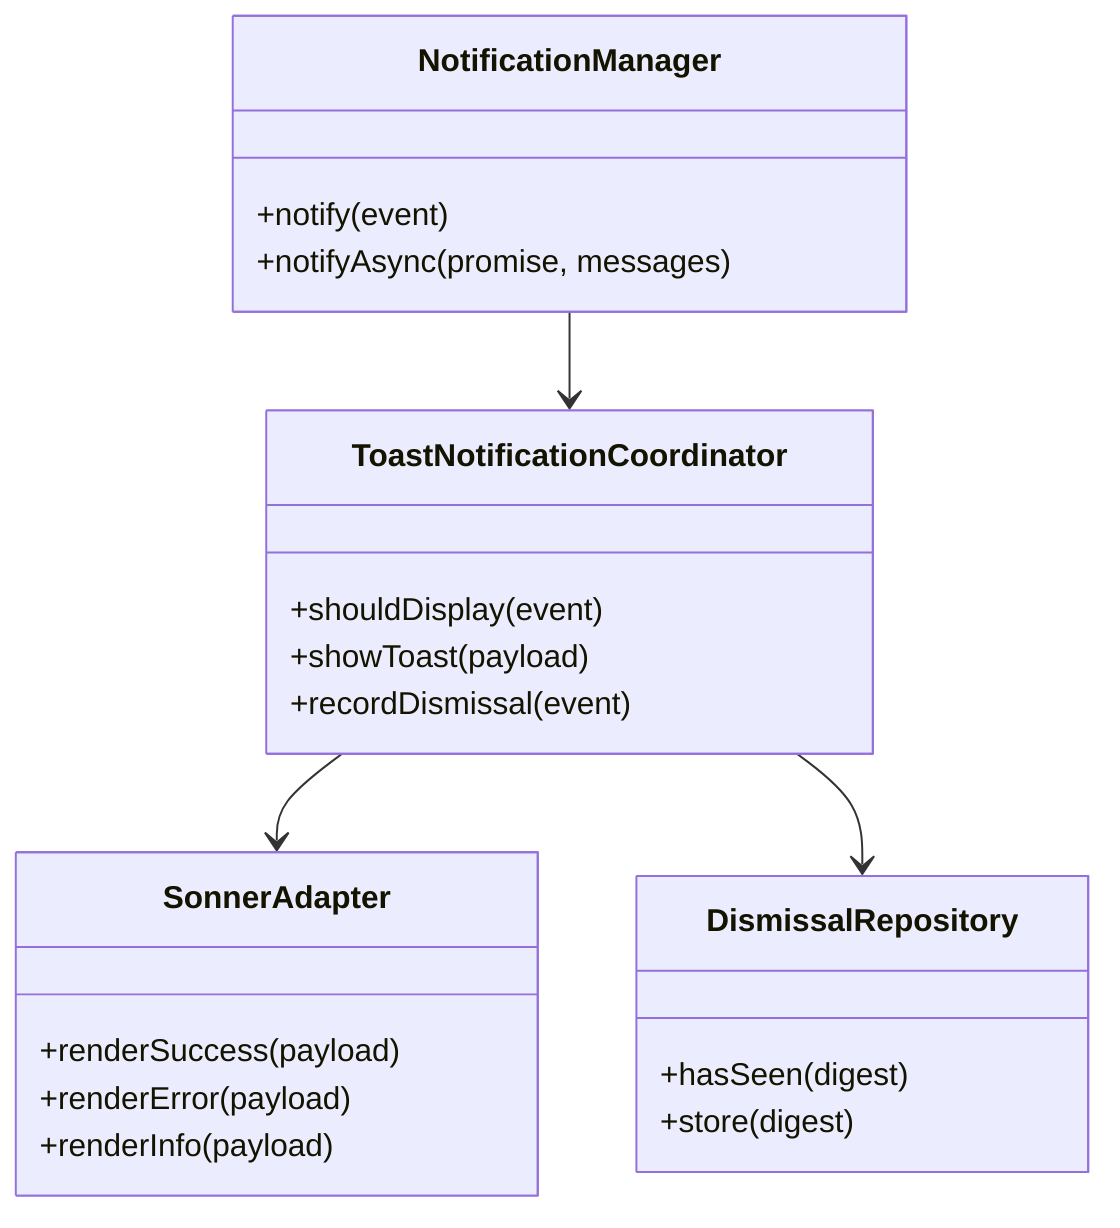classDiagram
    class NotificationManager {
        +notify(event)
        +notifyAsync(promise, messages)
    }
    class ToastNotificationCoordinator {
        +shouldDisplay(event)
        +showToast(payload)
        +recordDismissal(event)
    }
    class SonnerAdapter {
        +renderSuccess(payload)
        +renderError(payload)
        +renderInfo(payload)
    }
    class DismissalRepository {
        +hasSeen(digest)
        +store(digest)
    }
    NotificationManager --> ToastNotificationCoordinator
    ToastNotificationCoordinator --> SonnerAdapter
    ToastNotificationCoordinator --> DismissalRepository